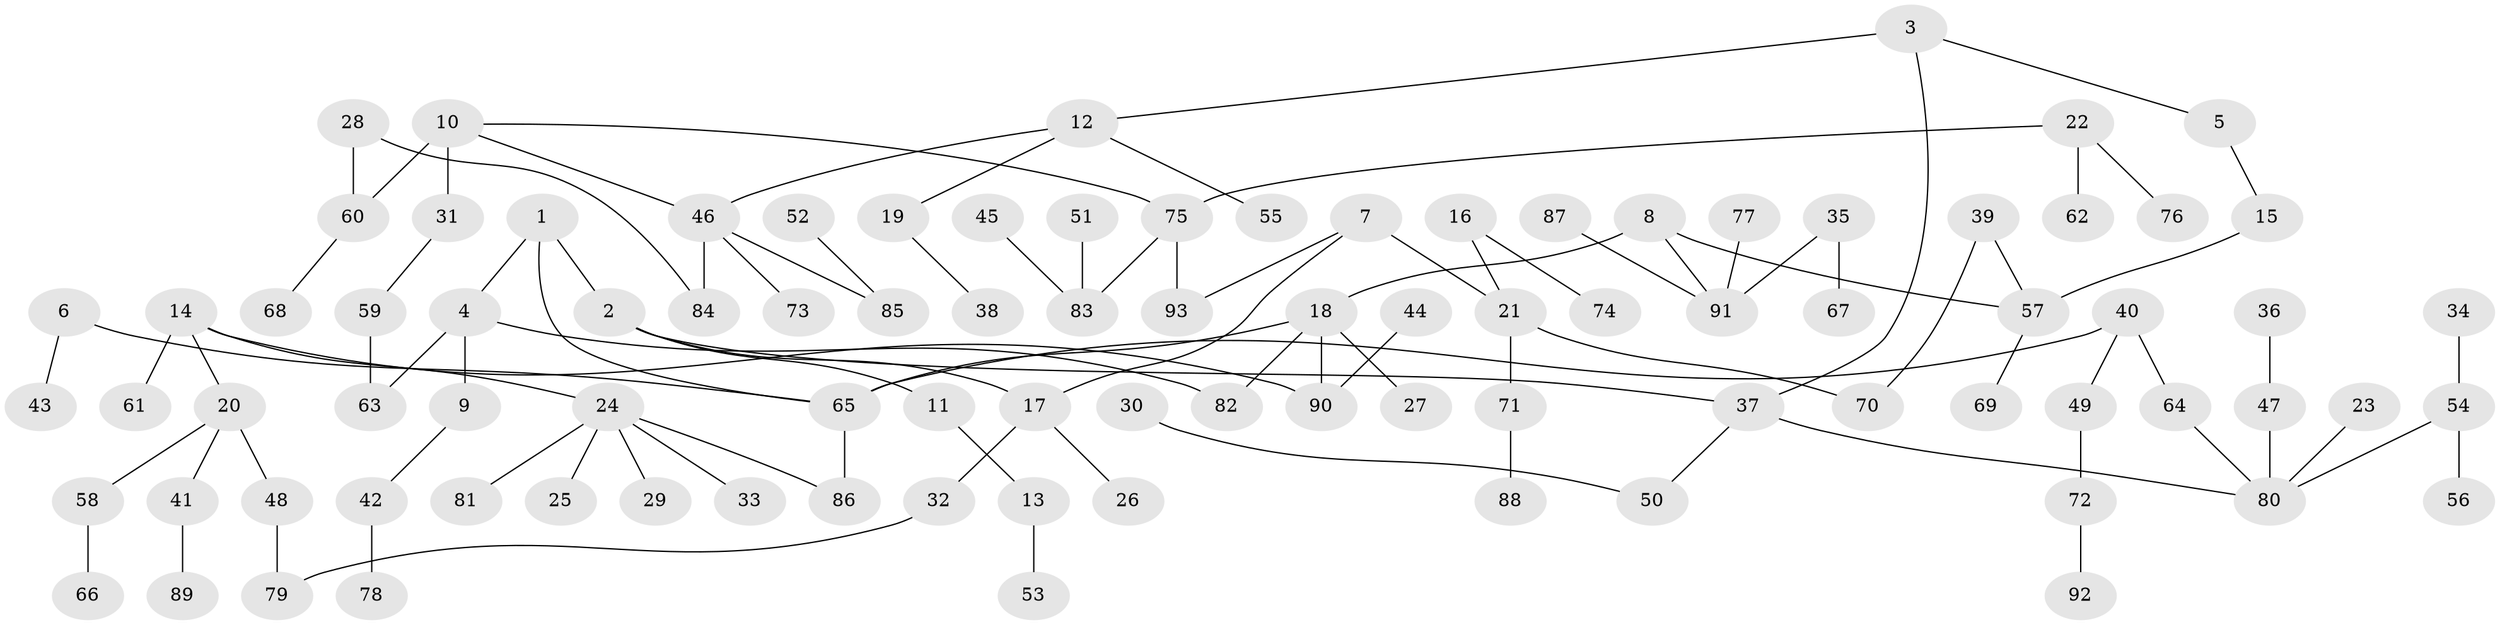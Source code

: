 // original degree distribution, {3: 0.14393939393939395, 6: 0.03787878787878788, 4: 0.06818181818181818, 5: 0.05303030303030303, 2: 0.24242424242424243, 1: 0.45454545454545453}
// Generated by graph-tools (version 1.1) at 2025/36/03/04/25 23:36:08]
// undirected, 93 vertices, 101 edges
graph export_dot {
  node [color=gray90,style=filled];
  1;
  2;
  3;
  4;
  5;
  6;
  7;
  8;
  9;
  10;
  11;
  12;
  13;
  14;
  15;
  16;
  17;
  18;
  19;
  20;
  21;
  22;
  23;
  24;
  25;
  26;
  27;
  28;
  29;
  30;
  31;
  32;
  33;
  34;
  35;
  36;
  37;
  38;
  39;
  40;
  41;
  42;
  43;
  44;
  45;
  46;
  47;
  48;
  49;
  50;
  51;
  52;
  53;
  54;
  55;
  56;
  57;
  58;
  59;
  60;
  61;
  62;
  63;
  64;
  65;
  66;
  67;
  68;
  69;
  70;
  71;
  72;
  73;
  74;
  75;
  76;
  77;
  78;
  79;
  80;
  81;
  82;
  83;
  84;
  85;
  86;
  87;
  88;
  89;
  90;
  91;
  92;
  93;
  1 -- 2 [weight=1.0];
  1 -- 4 [weight=1.0];
  1 -- 65 [weight=1.0];
  2 -- 11 [weight=1.0];
  2 -- 17 [weight=1.0];
  2 -- 37 [weight=1.0];
  3 -- 5 [weight=1.0];
  3 -- 12 [weight=1.0];
  3 -- 37 [weight=1.0];
  4 -- 9 [weight=1.0];
  4 -- 63 [weight=1.0];
  4 -- 82 [weight=1.0];
  5 -- 15 [weight=1.0];
  6 -- 43 [weight=1.0];
  6 -- 65 [weight=1.0];
  7 -- 17 [weight=1.0];
  7 -- 21 [weight=1.0];
  7 -- 93 [weight=1.0];
  8 -- 18 [weight=1.0];
  8 -- 57 [weight=1.0];
  8 -- 91 [weight=1.0];
  9 -- 42 [weight=1.0];
  10 -- 31 [weight=1.0];
  10 -- 46 [weight=1.0];
  10 -- 60 [weight=2.0];
  10 -- 75 [weight=1.0];
  11 -- 13 [weight=1.0];
  12 -- 19 [weight=1.0];
  12 -- 46 [weight=1.0];
  12 -- 55 [weight=1.0];
  13 -- 53 [weight=1.0];
  14 -- 20 [weight=1.0];
  14 -- 24 [weight=1.0];
  14 -- 61 [weight=1.0];
  14 -- 90 [weight=1.0];
  15 -- 57 [weight=1.0];
  16 -- 21 [weight=1.0];
  16 -- 74 [weight=1.0];
  17 -- 26 [weight=1.0];
  17 -- 32 [weight=1.0];
  18 -- 27 [weight=1.0];
  18 -- 65 [weight=1.0];
  18 -- 82 [weight=1.0];
  18 -- 90 [weight=1.0];
  19 -- 38 [weight=1.0];
  20 -- 41 [weight=1.0];
  20 -- 48 [weight=1.0];
  20 -- 58 [weight=1.0];
  21 -- 70 [weight=1.0];
  21 -- 71 [weight=1.0];
  22 -- 62 [weight=1.0];
  22 -- 75 [weight=1.0];
  22 -- 76 [weight=1.0];
  23 -- 80 [weight=1.0];
  24 -- 25 [weight=1.0];
  24 -- 29 [weight=1.0];
  24 -- 33 [weight=1.0];
  24 -- 81 [weight=1.0];
  24 -- 86 [weight=1.0];
  28 -- 60 [weight=1.0];
  28 -- 84 [weight=1.0];
  30 -- 50 [weight=1.0];
  31 -- 59 [weight=1.0];
  32 -- 79 [weight=1.0];
  34 -- 54 [weight=1.0];
  35 -- 67 [weight=1.0];
  35 -- 91 [weight=1.0];
  36 -- 47 [weight=1.0];
  37 -- 50 [weight=1.0];
  37 -- 80 [weight=1.0];
  39 -- 57 [weight=1.0];
  39 -- 70 [weight=1.0];
  40 -- 49 [weight=1.0];
  40 -- 64 [weight=1.0];
  40 -- 65 [weight=1.0];
  41 -- 89 [weight=1.0];
  42 -- 78 [weight=1.0];
  44 -- 90 [weight=1.0];
  45 -- 83 [weight=1.0];
  46 -- 73 [weight=1.0];
  46 -- 84 [weight=1.0];
  46 -- 85 [weight=1.0];
  47 -- 80 [weight=1.0];
  48 -- 79 [weight=1.0];
  49 -- 72 [weight=1.0];
  51 -- 83 [weight=1.0];
  52 -- 85 [weight=1.0];
  54 -- 56 [weight=1.0];
  54 -- 80 [weight=1.0];
  57 -- 69 [weight=1.0];
  58 -- 66 [weight=1.0];
  59 -- 63 [weight=1.0];
  60 -- 68 [weight=1.0];
  64 -- 80 [weight=1.0];
  65 -- 86 [weight=1.0];
  71 -- 88 [weight=1.0];
  72 -- 92 [weight=1.0];
  75 -- 83 [weight=1.0];
  75 -- 93 [weight=1.0];
  77 -- 91 [weight=1.0];
  87 -- 91 [weight=1.0];
}
